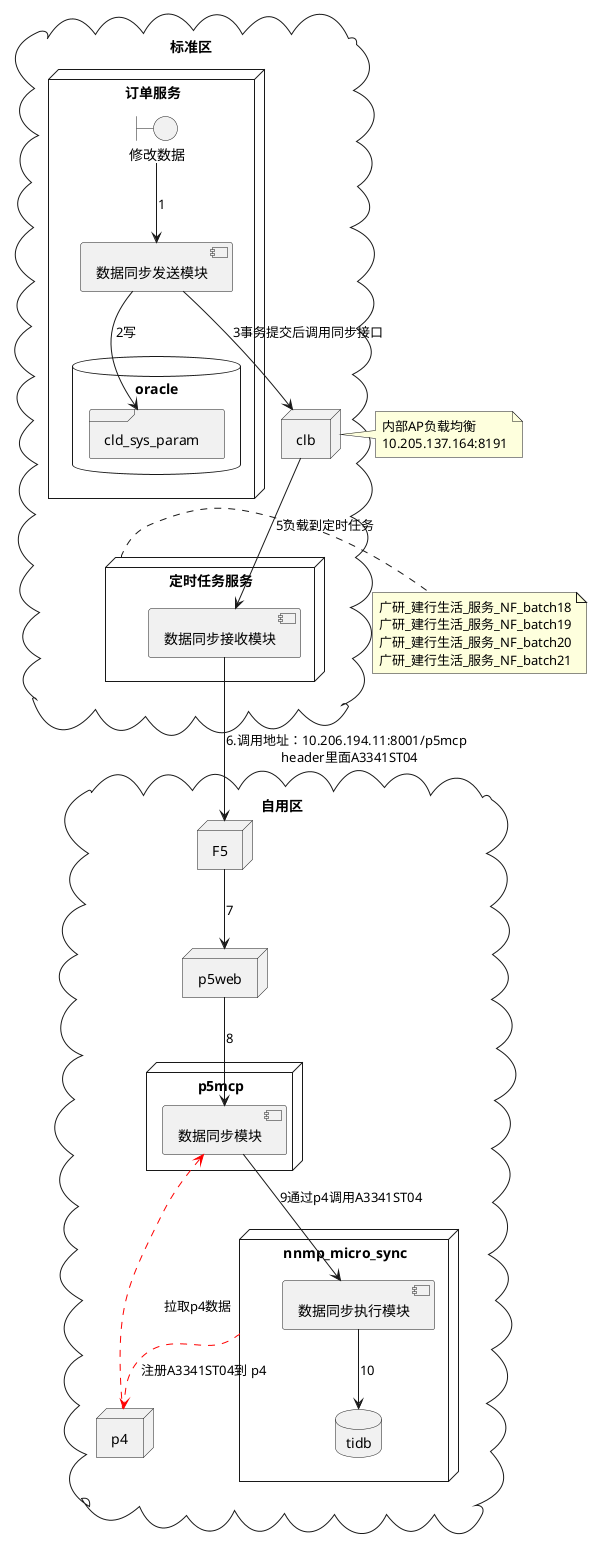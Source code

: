 @startuml
'https://plantuml.com/component-diagram

cloud 标准区{
 node 订单服务{
     boundary 修改数据
     component 数据同步发送模块
     database "oracle" {
       frame "cld_sys_param"
     }
 }
 node 定时任务服务{
    component 数据同步接收模块
 }
 node clb

}

cloud 自用区{

  node F5

  node p5web

  node p4

  node p5mcp{
    component 数据同步模块
  }

  node nnmp_micro_sync{
    component 数据同步执行模块

    database "tidb"

  }
}


[修改数据] --> [数据同步发送模块]:1
[数据同步发送模块] --> [cld_sys_param]:2写
[数据同步发送模块] --> [clb]:3事务提交后调用同步接口
[clb] -->  [数据同步接收模块]: 5负载到定时任务
[数据同步接收模块] --> [F5]:6.调用地址：10.206.194.11:8001/p5mcp \n header里面A3341ST04
[F5] --> [p5web]:7
[p5web] --> [数据同步模块]:8
[数据同步模块] --> [数据同步执行模块]:9通过p4调用A3341ST04
[p4] .L[#red].> [数据同步模块]:拉取p4数据
[nnmp_micro_sync] .[#red].> [p4]:注册A3341ST04到 p4
[数据同步执行模块] --> [tidb]:10

note right of [clb]
  内部AP负载均衡
  10.205.137.164:8191
end note
note right of [定时任务服务]
  广研_建行生活_服务_NF_batch18
  广研_建行生活_服务_NF_batch19
  广研_建行生活_服务_NF_batch20
  广研_建行生活_服务_NF_batch21
end note
@enduml